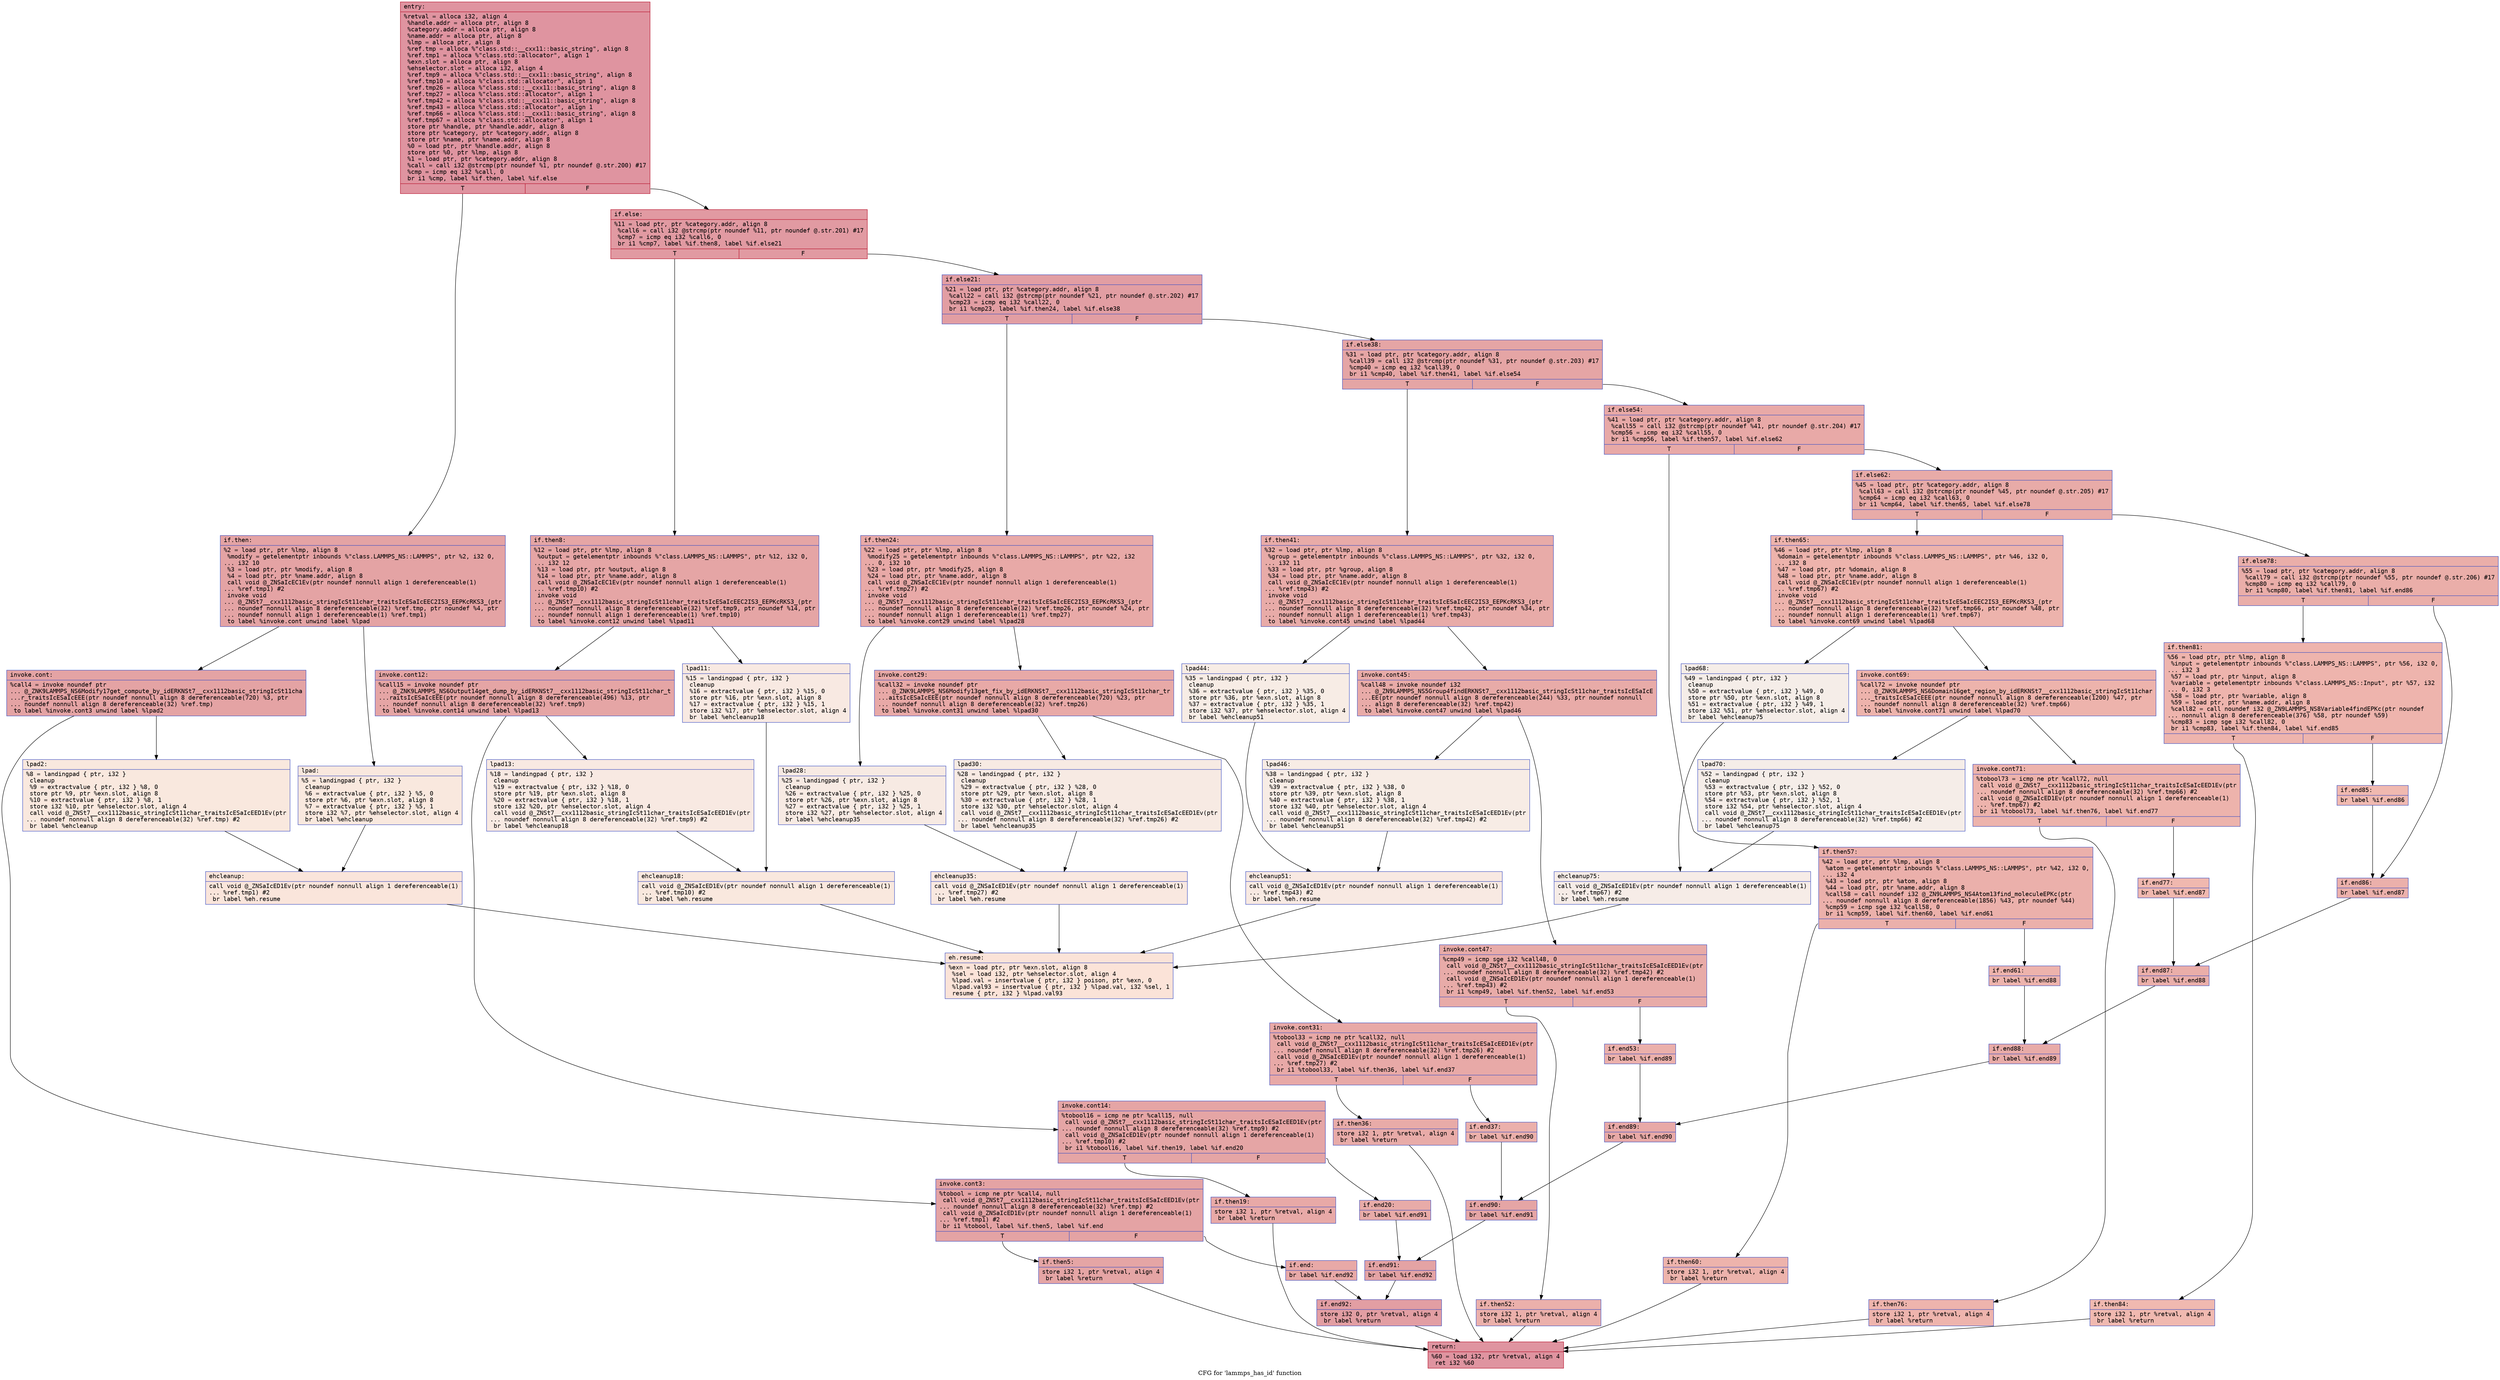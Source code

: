 digraph "CFG for 'lammps_has_id' function" {
	label="CFG for 'lammps_has_id' function";

	Node0x55bdf8116f80 [shape=record,color="#b70d28ff", style=filled, fillcolor="#b70d2870" fontname="Courier",label="{entry:\l|  %retval = alloca i32, align 4\l  %handle.addr = alloca ptr, align 8\l  %category.addr = alloca ptr, align 8\l  %name.addr = alloca ptr, align 8\l  %lmp = alloca ptr, align 8\l  %ref.tmp = alloca %\"class.std::__cxx11::basic_string\", align 8\l  %ref.tmp1 = alloca %\"class.std::allocator\", align 1\l  %exn.slot = alloca ptr, align 8\l  %ehselector.slot = alloca i32, align 4\l  %ref.tmp9 = alloca %\"class.std::__cxx11::basic_string\", align 8\l  %ref.tmp10 = alloca %\"class.std::allocator\", align 1\l  %ref.tmp26 = alloca %\"class.std::__cxx11::basic_string\", align 8\l  %ref.tmp27 = alloca %\"class.std::allocator\", align 1\l  %ref.tmp42 = alloca %\"class.std::__cxx11::basic_string\", align 8\l  %ref.tmp43 = alloca %\"class.std::allocator\", align 1\l  %ref.tmp66 = alloca %\"class.std::__cxx11::basic_string\", align 8\l  %ref.tmp67 = alloca %\"class.std::allocator\", align 1\l  store ptr %handle, ptr %handle.addr, align 8\l  store ptr %category, ptr %category.addr, align 8\l  store ptr %name, ptr %name.addr, align 8\l  %0 = load ptr, ptr %handle.addr, align 8\l  store ptr %0, ptr %lmp, align 8\l  %1 = load ptr, ptr %category.addr, align 8\l  %call = call i32 @strcmp(ptr noundef %1, ptr noundef @.str.200) #17\l  %cmp = icmp eq i32 %call, 0\l  br i1 %cmp, label %if.then, label %if.else\l|{<s0>T|<s1>F}}"];
	Node0x55bdf8116f80:s0 -> Node0x55bdf8118240[tooltip="entry -> if.then\nProbability 37.50%" ];
	Node0x55bdf8116f80:s1 -> Node0x55bdf81182b0[tooltip="entry -> if.else\nProbability 62.50%" ];
	Node0x55bdf8118240 [shape=record,color="#3d50c3ff", style=filled, fillcolor="#c32e3170" fontname="Courier",label="{if.then:\l|  %2 = load ptr, ptr %lmp, align 8\l  %modify = getelementptr inbounds %\"class.LAMMPS_NS::LAMMPS\", ptr %2, i32 0,\l... i32 10\l  %3 = load ptr, ptr %modify, align 8\l  %4 = load ptr, ptr %name.addr, align 8\l  call void @_ZNSaIcEC1Ev(ptr noundef nonnull align 1 dereferenceable(1)\l... %ref.tmp1) #2\l  invoke void\l... @_ZNSt7__cxx1112basic_stringIcSt11char_traitsIcESaIcEEC2IS3_EEPKcRKS3_(ptr\l... noundef nonnull align 8 dereferenceable(32) %ref.tmp, ptr noundef %4, ptr\l... noundef nonnull align 1 dereferenceable(1) %ref.tmp1)\l          to label %invoke.cont unwind label %lpad\l}"];
	Node0x55bdf8118240 -> Node0x55bdf8118960[tooltip="if.then -> invoke.cont\nProbability 100.00%" ];
	Node0x55bdf8118240 -> Node0x55bdf81189b0[tooltip="if.then -> lpad\nProbability 0.00%" ];
	Node0x55bdf8118960 [shape=record,color="#3d50c3ff", style=filled, fillcolor="#c32e3170" fontname="Courier",label="{invoke.cont:\l|  %call4 = invoke noundef ptr\l... @_ZNK9LAMMPS_NS6Modify17get_compute_by_idERKNSt7__cxx1112basic_stringIcSt11cha\l...r_traitsIcESaIcEEE(ptr noundef nonnull align 8 dereferenceable(720) %3, ptr\l... noundef nonnull align 8 dereferenceable(32) %ref.tmp)\l          to label %invoke.cont3 unwind label %lpad2\l}"];
	Node0x55bdf8118960 -> Node0x55bdf8118910[tooltip="invoke.cont -> invoke.cont3\nProbability 100.00%" ];
	Node0x55bdf8118960 -> Node0x55bdf8118c50[tooltip="invoke.cont -> lpad2\nProbability 0.00%" ];
	Node0x55bdf8118910 [shape=record,color="#3d50c3ff", style=filled, fillcolor="#c32e3170" fontname="Courier",label="{invoke.cont3:\l|  %tobool = icmp ne ptr %call4, null\l  call void @_ZNSt7__cxx1112basic_stringIcSt11char_traitsIcESaIcEED1Ev(ptr\l... noundef nonnull align 8 dereferenceable(32) %ref.tmp) #2\l  call void @_ZNSaIcED1Ev(ptr noundef nonnull align 1 dereferenceable(1)\l... %ref.tmp1) #2\l  br i1 %tobool, label %if.then5, label %if.end\l|{<s0>T|<s1>F}}"];
	Node0x55bdf8118910:s0 -> Node0x55bdf8119150[tooltip="invoke.cont3 -> if.then5\nProbability 62.50%" ];
	Node0x55bdf8118910:s1 -> Node0x55bdf81191d0[tooltip="invoke.cont3 -> if.end\nProbability 37.50%" ];
	Node0x55bdf8119150 [shape=record,color="#3d50c3ff", style=filled, fillcolor="#c5333470" fontname="Courier",label="{if.then5:\l|  store i32 1, ptr %retval, align 4\l  br label %return\l}"];
	Node0x55bdf8119150 -> Node0x55bdf81193d0[tooltip="if.then5 -> return\nProbability 100.00%" ];
	Node0x55bdf81189b0 [shape=record,color="#3d50c3ff", style=filled, fillcolor="#f2cab570" fontname="Courier",label="{lpad:\l|  %5 = landingpad \{ ptr, i32 \}\l          cleanup\l  %6 = extractvalue \{ ptr, i32 \} %5, 0\l  store ptr %6, ptr %exn.slot, align 8\l  %7 = extractvalue \{ ptr, i32 \} %5, 1\l  store i32 %7, ptr %ehselector.slot, align 4\l  br label %ehcleanup\l}"];
	Node0x55bdf81189b0 -> Node0x55bdf81196f0[tooltip="lpad -> ehcleanup\nProbability 100.00%" ];
	Node0x55bdf8118c50 [shape=record,color="#3d50c3ff", style=filled, fillcolor="#f2cab570" fontname="Courier",label="{lpad2:\l|  %8 = landingpad \{ ptr, i32 \}\l          cleanup\l  %9 = extractvalue \{ ptr, i32 \} %8, 0\l  store ptr %9, ptr %exn.slot, align 8\l  %10 = extractvalue \{ ptr, i32 \} %8, 1\l  store i32 %10, ptr %ehselector.slot, align 4\l  call void @_ZNSt7__cxx1112basic_stringIcSt11char_traitsIcESaIcEED1Ev(ptr\l... noundef nonnull align 8 dereferenceable(32) %ref.tmp) #2\l  br label %ehcleanup\l}"];
	Node0x55bdf8118c50 -> Node0x55bdf81196f0[tooltip="lpad2 -> ehcleanup\nProbability 100.00%" ];
	Node0x55bdf81196f0 [shape=record,color="#3d50c3ff", style=filled, fillcolor="#f4c5ad70" fontname="Courier",label="{ehcleanup:\l|  call void @_ZNSaIcED1Ev(ptr noundef nonnull align 1 dereferenceable(1)\l... %ref.tmp1) #2\l  br label %eh.resume\l}"];
	Node0x55bdf81196f0 -> Node0x55bdf8119d00[tooltip="ehcleanup -> eh.resume\nProbability 100.00%" ];
	Node0x55bdf81191d0 [shape=record,color="#3d50c3ff", style=filled, fillcolor="#ca3b3770" fontname="Courier",label="{if.end:\l|  br label %if.end92\l}"];
	Node0x55bdf81191d0 -> Node0x55bdf8119dc0[tooltip="if.end -> if.end92\nProbability 100.00%" ];
	Node0x55bdf81182b0 [shape=record,color="#b70d28ff", style=filled, fillcolor="#bb1b2c70" fontname="Courier",label="{if.else:\l|  %11 = load ptr, ptr %category.addr, align 8\l  %call6 = call i32 @strcmp(ptr noundef %11, ptr noundef @.str.201) #17\l  %cmp7 = icmp eq i32 %call6, 0\l  br i1 %cmp7, label %if.then8, label %if.else21\l|{<s0>T|<s1>F}}"];
	Node0x55bdf81182b0:s0 -> Node0x55bdf811a110[tooltip="if.else -> if.then8\nProbability 37.50%" ];
	Node0x55bdf81182b0:s1 -> Node0x55bdf811a190[tooltip="if.else -> if.else21\nProbability 62.50%" ];
	Node0x55bdf811a110 [shape=record,color="#3d50c3ff", style=filled, fillcolor="#c5333470" fontname="Courier",label="{if.then8:\l|  %12 = load ptr, ptr %lmp, align 8\l  %output = getelementptr inbounds %\"class.LAMMPS_NS::LAMMPS\", ptr %12, i32 0,\l... i32 12\l  %13 = load ptr, ptr %output, align 8\l  %14 = load ptr, ptr %name.addr, align 8\l  call void @_ZNSaIcEC1Ev(ptr noundef nonnull align 1 dereferenceable(1)\l... %ref.tmp10) #2\l  invoke void\l... @_ZNSt7__cxx1112basic_stringIcSt11char_traitsIcESaIcEEC2IS3_EEPKcRKS3_(ptr\l... noundef nonnull align 8 dereferenceable(32) %ref.tmp9, ptr noundef %14, ptr\l... noundef nonnull align 1 dereferenceable(1) %ref.tmp10)\l          to label %invoke.cont12 unwind label %lpad11\l}"];
	Node0x55bdf811a110 -> Node0x55bdf811a700[tooltip="if.then8 -> invoke.cont12\nProbability 100.00%" ];
	Node0x55bdf811a110 -> Node0x55bdf811a780[tooltip="if.then8 -> lpad11\nProbability 0.00%" ];
	Node0x55bdf811a700 [shape=record,color="#3d50c3ff", style=filled, fillcolor="#c5333470" fontname="Courier",label="{invoke.cont12:\l|  %call15 = invoke noundef ptr\l... @_ZNK9LAMMPS_NS6Output14get_dump_by_idERKNSt7__cxx1112basic_stringIcSt11char_t\l...raitsIcESaIcEEE(ptr noundef nonnull align 8 dereferenceable(496) %13, ptr\l... noundef nonnull align 8 dereferenceable(32) %ref.tmp9)\l          to label %invoke.cont14 unwind label %lpad13\l}"];
	Node0x55bdf811a700 -> Node0x55bdf811a6b0[tooltip="invoke.cont12 -> invoke.cont14\nProbability 100.00%" ];
	Node0x55bdf811a700 -> Node0x55bdf811aae0[tooltip="invoke.cont12 -> lpad13\nProbability 0.00%" ];
	Node0x55bdf811a6b0 [shape=record,color="#3d50c3ff", style=filled, fillcolor="#c5333470" fontname="Courier",label="{invoke.cont14:\l|  %tobool16 = icmp ne ptr %call15, null\l  call void @_ZNSt7__cxx1112basic_stringIcSt11char_traitsIcESaIcEED1Ev(ptr\l... noundef nonnull align 8 dereferenceable(32) %ref.tmp9) #2\l  call void @_ZNSaIcED1Ev(ptr noundef nonnull align 1 dereferenceable(1)\l... %ref.tmp10) #2\l  br i1 %tobool16, label %if.then19, label %if.end20\l|{<s0>T|<s1>F}}"];
	Node0x55bdf811a6b0:s0 -> Node0x55bdf8118540[tooltip="invoke.cont14 -> if.then19\nProbability 62.50%" ];
	Node0x55bdf811a6b0:s1 -> Node0x55bdf81185c0[tooltip="invoke.cont14 -> if.end20\nProbability 37.50%" ];
	Node0x55bdf8118540 [shape=record,color="#3d50c3ff", style=filled, fillcolor="#ca3b3770" fontname="Courier",label="{if.then19:\l|  store i32 1, ptr %retval, align 4\l  br label %return\l}"];
	Node0x55bdf8118540 -> Node0x55bdf81193d0[tooltip="if.then19 -> return\nProbability 100.00%" ];
	Node0x55bdf811a780 [shape=record,color="#3d50c3ff", style=filled, fillcolor="#efcebd70" fontname="Courier",label="{lpad11:\l|  %15 = landingpad \{ ptr, i32 \}\l          cleanup\l  %16 = extractvalue \{ ptr, i32 \} %15, 0\l  store ptr %16, ptr %exn.slot, align 8\l  %17 = extractvalue \{ ptr, i32 \} %15, 1\l  store i32 %17, ptr %ehselector.slot, align 4\l  br label %ehcleanup18\l}"];
	Node0x55bdf811a780 -> Node0x55bdf811b970[tooltip="lpad11 -> ehcleanup18\nProbability 100.00%" ];
	Node0x55bdf811aae0 [shape=record,color="#3d50c3ff", style=filled, fillcolor="#efcebd70" fontname="Courier",label="{lpad13:\l|  %18 = landingpad \{ ptr, i32 \}\l          cleanup\l  %19 = extractvalue \{ ptr, i32 \} %18, 0\l  store ptr %19, ptr %exn.slot, align 8\l  %20 = extractvalue \{ ptr, i32 \} %18, 1\l  store i32 %20, ptr %ehselector.slot, align 4\l  call void @_ZNSt7__cxx1112basic_stringIcSt11char_traitsIcESaIcEED1Ev(ptr\l... noundef nonnull align 8 dereferenceable(32) %ref.tmp9) #2\l  br label %ehcleanup18\l}"];
	Node0x55bdf811aae0 -> Node0x55bdf811b970[tooltip="lpad13 -> ehcleanup18\nProbability 100.00%" ];
	Node0x55bdf811b970 [shape=record,color="#3d50c3ff", style=filled, fillcolor="#f2cab570" fontname="Courier",label="{ehcleanup18:\l|  call void @_ZNSaIcED1Ev(ptr noundef nonnull align 1 dereferenceable(1)\l... %ref.tmp10) #2\l  br label %eh.resume\l}"];
	Node0x55bdf811b970 -> Node0x55bdf8119d00[tooltip="ehcleanup18 -> eh.resume\nProbability 100.00%" ];
	Node0x55bdf81185c0 [shape=record,color="#3d50c3ff", style=filled, fillcolor="#cc403a70" fontname="Courier",label="{if.end20:\l|  br label %if.end91\l}"];
	Node0x55bdf81185c0 -> Node0x55bdf811c000[tooltip="if.end20 -> if.end91\nProbability 100.00%" ];
	Node0x55bdf811a190 [shape=record,color="#3d50c3ff", style=filled, fillcolor="#be242e70" fontname="Courier",label="{if.else21:\l|  %21 = load ptr, ptr %category.addr, align 8\l  %call22 = call i32 @strcmp(ptr noundef %21, ptr noundef @.str.202) #17\l  %cmp23 = icmp eq i32 %call22, 0\l  br i1 %cmp23, label %if.then24, label %if.else38\l|{<s0>T|<s1>F}}"];
	Node0x55bdf811a190:s0 -> Node0x55bdf811c320[tooltip="if.else21 -> if.then24\nProbability 37.50%" ];
	Node0x55bdf811a190:s1 -> Node0x55bdf811c3a0[tooltip="if.else21 -> if.else38\nProbability 62.50%" ];
	Node0x55bdf811c320 [shape=record,color="#3d50c3ff", style=filled, fillcolor="#ca3b3770" fontname="Courier",label="{if.then24:\l|  %22 = load ptr, ptr %lmp, align 8\l  %modify25 = getelementptr inbounds %\"class.LAMMPS_NS::LAMMPS\", ptr %22, i32\l... 0, i32 10\l  %23 = load ptr, ptr %modify25, align 8\l  %24 = load ptr, ptr %name.addr, align 8\l  call void @_ZNSaIcEC1Ev(ptr noundef nonnull align 1 dereferenceable(1)\l... %ref.tmp27) #2\l  invoke void\l... @_ZNSt7__cxx1112basic_stringIcSt11char_traitsIcESaIcEEC2IS3_EEPKcRKS3_(ptr\l... noundef nonnull align 8 dereferenceable(32) %ref.tmp26, ptr noundef %24, ptr\l... noundef nonnull align 1 dereferenceable(1) %ref.tmp27)\l          to label %invoke.cont29 unwind label %lpad28\l}"];
	Node0x55bdf811c320 -> Node0x55bdf811c8c0[tooltip="if.then24 -> invoke.cont29\nProbability 100.00%" ];
	Node0x55bdf811c320 -> Node0x55bdf811c940[tooltip="if.then24 -> lpad28\nProbability 0.00%" ];
	Node0x55bdf811c8c0 [shape=record,color="#3d50c3ff", style=filled, fillcolor="#ca3b3770" fontname="Courier",label="{invoke.cont29:\l|  %call32 = invoke noundef ptr\l... @_ZNK9LAMMPS_NS6Modify13get_fix_by_idERKNSt7__cxx1112basic_stringIcSt11char_tr\l...aitsIcESaIcEEE(ptr noundef nonnull align 8 dereferenceable(720) %23, ptr\l... noundef nonnull align 8 dereferenceable(32) %ref.tmp26)\l          to label %invoke.cont31 unwind label %lpad30\l}"];
	Node0x55bdf811c8c0 -> Node0x55bdf811c870[tooltip="invoke.cont29 -> invoke.cont31\nProbability 100.00%" ];
	Node0x55bdf811c8c0 -> Node0x55bdf811cc40[tooltip="invoke.cont29 -> lpad30\nProbability 0.00%" ];
	Node0x55bdf811c870 [shape=record,color="#3d50c3ff", style=filled, fillcolor="#ca3b3770" fontname="Courier",label="{invoke.cont31:\l|  %tobool33 = icmp ne ptr %call32, null\l  call void @_ZNSt7__cxx1112basic_stringIcSt11char_traitsIcESaIcEED1Ev(ptr\l... noundef nonnull align 8 dereferenceable(32) %ref.tmp26) #2\l  call void @_ZNSaIcED1Ev(ptr noundef nonnull align 1 dereferenceable(1)\l... %ref.tmp27) #2\l  br i1 %tobool33, label %if.then36, label %if.end37\l|{<s0>T|<s1>F}}"];
	Node0x55bdf811c870:s0 -> Node0x55bdf811d1b0[tooltip="invoke.cont31 -> if.then36\nProbability 62.50%" ];
	Node0x55bdf811c870:s1 -> Node0x55bdf811d230[tooltip="invoke.cont31 -> if.end37\nProbability 37.50%" ];
	Node0x55bdf811d1b0 [shape=record,color="#3d50c3ff", style=filled, fillcolor="#cc403a70" fontname="Courier",label="{if.then36:\l|  store i32 1, ptr %retval, align 4\l  br label %return\l}"];
	Node0x55bdf811d1b0 -> Node0x55bdf81193d0[tooltip="if.then36 -> return\nProbability 100.00%" ];
	Node0x55bdf811c940 [shape=record,color="#3d50c3ff", style=filled, fillcolor="#eed0c070" fontname="Courier",label="{lpad28:\l|  %25 = landingpad \{ ptr, i32 \}\l          cleanup\l  %26 = extractvalue \{ ptr, i32 \} %25, 0\l  store ptr %26, ptr %exn.slot, align 8\l  %27 = extractvalue \{ ptr, i32 \} %25, 1\l  store i32 %27, ptr %ehselector.slot, align 4\l  br label %ehcleanup35\l}"];
	Node0x55bdf811c940 -> Node0x55bdf811d6f0[tooltip="lpad28 -> ehcleanup35\nProbability 100.00%" ];
	Node0x55bdf811cc40 [shape=record,color="#3d50c3ff", style=filled, fillcolor="#eed0c070" fontname="Courier",label="{lpad30:\l|  %28 = landingpad \{ ptr, i32 \}\l          cleanup\l  %29 = extractvalue \{ ptr, i32 \} %28, 0\l  store ptr %29, ptr %exn.slot, align 8\l  %30 = extractvalue \{ ptr, i32 \} %28, 1\l  store i32 %30, ptr %ehselector.slot, align 4\l  call void @_ZNSt7__cxx1112basic_stringIcSt11char_traitsIcESaIcEED1Ev(ptr\l... noundef nonnull align 8 dereferenceable(32) %ref.tmp26) #2\l  br label %ehcleanup35\l}"];
	Node0x55bdf811cc40 -> Node0x55bdf811d6f0[tooltip="lpad30 -> ehcleanup35\nProbability 100.00%" ];
	Node0x55bdf811d6f0 [shape=record,color="#3d50c3ff", style=filled, fillcolor="#f1ccb870" fontname="Courier",label="{ehcleanup35:\l|  call void @_ZNSaIcED1Ev(ptr noundef nonnull align 1 dereferenceable(1)\l... %ref.tmp27) #2\l  br label %eh.resume\l}"];
	Node0x55bdf811d6f0 -> Node0x55bdf8119d00[tooltip="ehcleanup35 -> eh.resume\nProbability 100.00%" ];
	Node0x55bdf811d230 [shape=record,color="#3d50c3ff", style=filled, fillcolor="#d24b4070" fontname="Courier",label="{if.end37:\l|  br label %if.end90\l}"];
	Node0x55bdf811d230 -> Node0x55bdf811dd10[tooltip="if.end37 -> if.end90\nProbability 100.00%" ];
	Node0x55bdf811c3a0 [shape=record,color="#3d50c3ff", style=filled, fillcolor="#c5333470" fontname="Courier",label="{if.else38:\l|  %31 = load ptr, ptr %category.addr, align 8\l  %call39 = call i32 @strcmp(ptr noundef %31, ptr noundef @.str.203) #17\l  %cmp40 = icmp eq i32 %call39, 0\l  br i1 %cmp40, label %if.then41, label %if.else54\l|{<s0>T|<s1>F}}"];
	Node0x55bdf811c3a0:s0 -> Node0x55bdf811e030[tooltip="if.else38 -> if.then41\nProbability 37.50%" ];
	Node0x55bdf811c3a0:s1 -> Node0x55bdf811e0b0[tooltip="if.else38 -> if.else54\nProbability 62.50%" ];
	Node0x55bdf811e030 [shape=record,color="#3d50c3ff", style=filled, fillcolor="#cc403a70" fontname="Courier",label="{if.then41:\l|  %32 = load ptr, ptr %lmp, align 8\l  %group = getelementptr inbounds %\"class.LAMMPS_NS::LAMMPS\", ptr %32, i32 0,\l... i32 11\l  %33 = load ptr, ptr %group, align 8\l  %34 = load ptr, ptr %name.addr, align 8\l  call void @_ZNSaIcEC1Ev(ptr noundef nonnull align 1 dereferenceable(1)\l... %ref.tmp43) #2\l  invoke void\l... @_ZNSt7__cxx1112basic_stringIcSt11char_traitsIcESaIcEEC2IS3_EEPKcRKS3_(ptr\l... noundef nonnull align 8 dereferenceable(32) %ref.tmp42, ptr noundef %34, ptr\l... noundef nonnull align 1 dereferenceable(1) %ref.tmp43)\l          to label %invoke.cont45 unwind label %lpad44\l}"];
	Node0x55bdf811e030 -> Node0x55bdf811e5c0[tooltip="if.then41 -> invoke.cont45\nProbability 100.00%" ];
	Node0x55bdf811e030 -> Node0x55bdf811e640[tooltip="if.then41 -> lpad44\nProbability 0.00%" ];
	Node0x55bdf811e5c0 [shape=record,color="#3d50c3ff", style=filled, fillcolor="#cc403a70" fontname="Courier",label="{invoke.cont45:\l|  %call48 = invoke noundef i32\l... @_ZN9LAMMPS_NS5Group4findERKNSt7__cxx1112basic_stringIcSt11char_traitsIcESaIcE\l...EE(ptr noundef nonnull align 8 dereferenceable(244) %33, ptr noundef nonnull\l... align 8 dereferenceable(32) %ref.tmp42)\l          to label %invoke.cont47 unwind label %lpad46\l}"];
	Node0x55bdf811e5c0 -> Node0x55bdf811e570[tooltip="invoke.cont45 -> invoke.cont47\nProbability 100.00%" ];
	Node0x55bdf811e5c0 -> Node0x55bdf811e930[tooltip="invoke.cont45 -> lpad46\nProbability 0.00%" ];
	Node0x55bdf811e570 [shape=record,color="#3d50c3ff", style=filled, fillcolor="#cc403a70" fontname="Courier",label="{invoke.cont47:\l|  %cmp49 = icmp sge i32 %call48, 0\l  call void @_ZNSt7__cxx1112basic_stringIcSt11char_traitsIcESaIcEED1Ev(ptr\l... noundef nonnull align 8 dereferenceable(32) %ref.tmp42) #2\l  call void @_ZNSaIcED1Ev(ptr noundef nonnull align 1 dereferenceable(1)\l... %ref.tmp43) #2\l  br i1 %cmp49, label %if.then52, label %if.end53\l|{<s0>T|<s1>F}}"];
	Node0x55bdf811e570:s0 -> Node0x55bdf811ee80[tooltip="invoke.cont47 -> if.then52\nProbability 50.00%" ];
	Node0x55bdf811e570:s1 -> Node0x55bdf811ef00[tooltip="invoke.cont47 -> if.end53\nProbability 50.00%" ];
	Node0x55bdf811ee80 [shape=record,color="#3d50c3ff", style=filled, fillcolor="#d24b4070" fontname="Courier",label="{if.then52:\l|  store i32 1, ptr %retval, align 4\l  br label %return\l}"];
	Node0x55bdf811ee80 -> Node0x55bdf81193d0[tooltip="if.then52 -> return\nProbability 100.00%" ];
	Node0x55bdf811e640 [shape=record,color="#3d50c3ff", style=filled, fillcolor="#ecd3c570" fontname="Courier",label="{lpad44:\l|  %35 = landingpad \{ ptr, i32 \}\l          cleanup\l  %36 = extractvalue \{ ptr, i32 \} %35, 0\l  store ptr %36, ptr %exn.slot, align 8\l  %37 = extractvalue \{ ptr, i32 \} %35, 1\l  store i32 %37, ptr %ehselector.slot, align 4\l  br label %ehcleanup51\l}"];
	Node0x55bdf811e640 -> Node0x55bdf811f3d0[tooltip="lpad44 -> ehcleanup51\nProbability 100.00%" ];
	Node0x55bdf811e930 [shape=record,color="#3d50c3ff", style=filled, fillcolor="#ecd3c570" fontname="Courier",label="{lpad46:\l|  %38 = landingpad \{ ptr, i32 \}\l          cleanup\l  %39 = extractvalue \{ ptr, i32 \} %38, 0\l  store ptr %39, ptr %exn.slot, align 8\l  %40 = extractvalue \{ ptr, i32 \} %38, 1\l  store i32 %40, ptr %ehselector.slot, align 4\l  call void @_ZNSt7__cxx1112basic_stringIcSt11char_traitsIcESaIcEED1Ev(ptr\l... noundef nonnull align 8 dereferenceable(32) %ref.tmp42) #2\l  br label %ehcleanup51\l}"];
	Node0x55bdf811e930 -> Node0x55bdf811f3d0[tooltip="lpad46 -> ehcleanup51\nProbability 100.00%" ];
	Node0x55bdf811f3d0 [shape=record,color="#3d50c3ff", style=filled, fillcolor="#efcebd70" fontname="Courier",label="{ehcleanup51:\l|  call void @_ZNSaIcED1Ev(ptr noundef nonnull align 1 dereferenceable(1)\l... %ref.tmp43) #2\l  br label %eh.resume\l}"];
	Node0x55bdf811f3d0 -> Node0x55bdf8119d00[tooltip="ehcleanup51 -> eh.resume\nProbability 100.00%" ];
	Node0x55bdf811ef00 [shape=record,color="#3d50c3ff", style=filled, fillcolor="#d24b4070" fontname="Courier",label="{if.end53:\l|  br label %if.end89\l}"];
	Node0x55bdf811ef00 -> Node0x55bdf811fa60[tooltip="if.end53 -> if.end89\nProbability 100.00%" ];
	Node0x55bdf811e0b0 [shape=record,color="#3d50c3ff", style=filled, fillcolor="#ca3b3770" fontname="Courier",label="{if.else54:\l|  %41 = load ptr, ptr %category.addr, align 8\l  %call55 = call i32 @strcmp(ptr noundef %41, ptr noundef @.str.204) #17\l  %cmp56 = icmp eq i32 %call55, 0\l  br i1 %cmp56, label %if.then57, label %if.else62\l|{<s0>T|<s1>F}}"];
	Node0x55bdf811e0b0:s0 -> Node0x55bdf811fd80[tooltip="if.else54 -> if.then57\nProbability 37.50%" ];
	Node0x55bdf811e0b0:s1 -> Node0x55bdf811fe00[tooltip="if.else54 -> if.else62\nProbability 62.50%" ];
	Node0x55bdf811fd80 [shape=record,color="#3d50c3ff", style=filled, fillcolor="#d24b4070" fontname="Courier",label="{if.then57:\l|  %42 = load ptr, ptr %lmp, align 8\l  %atom = getelementptr inbounds %\"class.LAMMPS_NS::LAMMPS\", ptr %42, i32 0,\l... i32 4\l  %43 = load ptr, ptr %atom, align 8\l  %44 = load ptr, ptr %name.addr, align 8\l  %call58 = call noundef i32 @_ZN9LAMMPS_NS4Atom13find_moleculeEPKc(ptr\l... noundef nonnull align 8 dereferenceable(1856) %43, ptr noundef %44)\l  %cmp59 = icmp sge i32 %call58, 0\l  br i1 %cmp59, label %if.then60, label %if.end61\l|{<s0>T|<s1>F}}"];
	Node0x55bdf811fd80:s0 -> Node0x55bdf8120450[tooltip="if.then57 -> if.then60\nProbability 50.00%" ];
	Node0x55bdf811fd80:s1 -> Node0x55bdf81204a0[tooltip="if.then57 -> if.end61\nProbability 50.00%" ];
	Node0x55bdf8120450 [shape=record,color="#3d50c3ff", style=filled, fillcolor="#d6524470" fontname="Courier",label="{if.then60:\l|  store i32 1, ptr %retval, align 4\l  br label %return\l}"];
	Node0x55bdf8120450 -> Node0x55bdf81193d0[tooltip="if.then60 -> return\nProbability 100.00%" ];
	Node0x55bdf81204a0 [shape=record,color="#3d50c3ff", style=filled, fillcolor="#d6524470" fontname="Courier",label="{if.end61:\l|  br label %if.end88\l}"];
	Node0x55bdf81204a0 -> Node0x55bdf8120740[tooltip="if.end61 -> if.end88\nProbability 100.00%" ];
	Node0x55bdf811fe00 [shape=record,color="#3d50c3ff", style=filled, fillcolor="#cc403a70" fontname="Courier",label="{if.else62:\l|  %45 = load ptr, ptr %category.addr, align 8\l  %call63 = call i32 @strcmp(ptr noundef %45, ptr noundef @.str.205) #17\l  %cmp64 = icmp eq i32 %call63, 0\l  br i1 %cmp64, label %if.then65, label %if.else78\l|{<s0>T|<s1>F}}"];
	Node0x55bdf811fe00:s0 -> Node0x55bdf8120ab0[tooltip="if.else62 -> if.then65\nProbability 37.50%" ];
	Node0x55bdf811fe00:s1 -> Node0x55bdf8120b30[tooltip="if.else62 -> if.else78\nProbability 62.50%" ];
	Node0x55bdf8120ab0 [shape=record,color="#3d50c3ff", style=filled, fillcolor="#d6524470" fontname="Courier",label="{if.then65:\l|  %46 = load ptr, ptr %lmp, align 8\l  %domain = getelementptr inbounds %\"class.LAMMPS_NS::LAMMPS\", ptr %46, i32 0,\l... i32 8\l  %47 = load ptr, ptr %domain, align 8\l  %48 = load ptr, ptr %name.addr, align 8\l  call void @_ZNSaIcEC1Ev(ptr noundef nonnull align 1 dereferenceable(1)\l... %ref.tmp67) #2\l  invoke void\l... @_ZNSt7__cxx1112basic_stringIcSt11char_traitsIcESaIcEEC2IS3_EEPKcRKS3_(ptr\l... noundef nonnull align 8 dereferenceable(32) %ref.tmp66, ptr noundef %48, ptr\l... noundef nonnull align 1 dereferenceable(1) %ref.tmp67)\l          to label %invoke.cont69 unwind label %lpad68\l}"];
	Node0x55bdf8120ab0 -> Node0x55bdf811b3a0[tooltip="if.then65 -> invoke.cont69\nProbability 100.00%" ];
	Node0x55bdf8120ab0 -> Node0x55bdf811b420[tooltip="if.then65 -> lpad68\nProbability 0.00%" ];
	Node0x55bdf811b3a0 [shape=record,color="#3d50c3ff", style=filled, fillcolor="#d6524470" fontname="Courier",label="{invoke.cont69:\l|  %call72 = invoke noundef ptr\l... @_ZNK9LAMMPS_NS6Domain16get_region_by_idERKNSt7__cxx1112basic_stringIcSt11char\l..._traitsIcESaIcEEE(ptr noundef nonnull align 8 dereferenceable(1200) %47, ptr\l... noundef nonnull align 8 dereferenceable(32) %ref.tmp66)\l          to label %invoke.cont71 unwind label %lpad70\l}"];
	Node0x55bdf811b3a0 -> Node0x55bdf811b350[tooltip="invoke.cont69 -> invoke.cont71\nProbability 100.00%" ];
	Node0x55bdf811b3a0 -> Node0x55bdf81221f0[tooltip="invoke.cont69 -> lpad70\nProbability 0.00%" ];
	Node0x55bdf811b350 [shape=record,color="#3d50c3ff", style=filled, fillcolor="#d6524470" fontname="Courier",label="{invoke.cont71:\l|  %tobool73 = icmp ne ptr %call72, null\l  call void @_ZNSt7__cxx1112basic_stringIcSt11char_traitsIcESaIcEED1Ev(ptr\l... noundef nonnull align 8 dereferenceable(32) %ref.tmp66) #2\l  call void @_ZNSaIcED1Ev(ptr noundef nonnull align 1 dereferenceable(1)\l... %ref.tmp67) #2\l  br i1 %tobool73, label %if.then76, label %if.end77\l|{<s0>T|<s1>F}}"];
	Node0x55bdf811b350:s0 -> Node0x55bdf8122820[tooltip="invoke.cont71 -> if.then76\nProbability 62.50%" ];
	Node0x55bdf811b350:s1 -> Node0x55bdf81228a0[tooltip="invoke.cont71 -> if.end77\nProbability 37.50%" ];
	Node0x55bdf8122820 [shape=record,color="#3d50c3ff", style=filled, fillcolor="#d8564670" fontname="Courier",label="{if.then76:\l|  store i32 1, ptr %retval, align 4\l  br label %return\l}"];
	Node0x55bdf8122820 -> Node0x55bdf81193d0[tooltip="if.then76 -> return\nProbability 100.00%" ];
	Node0x55bdf811b420 [shape=record,color="#3d50c3ff", style=filled, fillcolor="#e8d6cc70" fontname="Courier",label="{lpad68:\l|  %49 = landingpad \{ ptr, i32 \}\l          cleanup\l  %50 = extractvalue \{ ptr, i32 \} %49, 0\l  store ptr %50, ptr %exn.slot, align 8\l  %51 = extractvalue \{ ptr, i32 \} %49, 1\l  store i32 %51, ptr %ehselector.slot, align 4\l  br label %ehcleanup75\l}"];
	Node0x55bdf811b420 -> Node0x55bdf8122d60[tooltip="lpad68 -> ehcleanup75\nProbability 100.00%" ];
	Node0x55bdf81221f0 [shape=record,color="#3d50c3ff", style=filled, fillcolor="#e8d6cc70" fontname="Courier",label="{lpad70:\l|  %52 = landingpad \{ ptr, i32 \}\l          cleanup\l  %53 = extractvalue \{ ptr, i32 \} %52, 0\l  store ptr %53, ptr %exn.slot, align 8\l  %54 = extractvalue \{ ptr, i32 \} %52, 1\l  store i32 %54, ptr %ehselector.slot, align 4\l  call void @_ZNSt7__cxx1112basic_stringIcSt11char_traitsIcESaIcEED1Ev(ptr\l... noundef nonnull align 8 dereferenceable(32) %ref.tmp66) #2\l  br label %ehcleanup75\l}"];
	Node0x55bdf81221f0 -> Node0x55bdf8122d60[tooltip="lpad70 -> ehcleanup75\nProbability 100.00%" ];
	Node0x55bdf8122d60 [shape=record,color="#3d50c3ff", style=filled, fillcolor="#ead5c970" fontname="Courier",label="{ehcleanup75:\l|  call void @_ZNSaIcED1Ev(ptr noundef nonnull align 1 dereferenceable(1)\l... %ref.tmp67) #2\l  br label %eh.resume\l}"];
	Node0x55bdf8122d60 -> Node0x55bdf8119d00[tooltip="ehcleanup75 -> eh.resume\nProbability 100.00%" ];
	Node0x55bdf81228a0 [shape=record,color="#3d50c3ff", style=filled, fillcolor="#dc5d4a70" fontname="Courier",label="{if.end77:\l|  br label %if.end87\l}"];
	Node0x55bdf81228a0 -> Node0x55bdf81233f0[tooltip="if.end77 -> if.end87\nProbability 100.00%" ];
	Node0x55bdf8120b30 [shape=record,color="#3d50c3ff", style=filled, fillcolor="#d0473d70" fontname="Courier",label="{if.else78:\l|  %55 = load ptr, ptr %category.addr, align 8\l  %call79 = call i32 @strcmp(ptr noundef %55, ptr noundef @.str.206) #17\l  %cmp80 = icmp eq i32 %call79, 0\l  br i1 %cmp80, label %if.then81, label %if.end86\l|{<s0>T|<s1>F}}"];
	Node0x55bdf8120b30:s0 -> Node0x55bdf8123710[tooltip="if.else78 -> if.then81\nProbability 37.50%" ];
	Node0x55bdf8120b30:s1 -> Node0x55bdf8123790[tooltip="if.else78 -> if.end86\nProbability 62.50%" ];
	Node0x55bdf8123710 [shape=record,color="#3d50c3ff", style=filled, fillcolor="#d8564670" fontname="Courier",label="{if.then81:\l|  %56 = load ptr, ptr %lmp, align 8\l  %input = getelementptr inbounds %\"class.LAMMPS_NS::LAMMPS\", ptr %56, i32 0,\l... i32 3\l  %57 = load ptr, ptr %input, align 8\l  %variable = getelementptr inbounds %\"class.LAMMPS_NS::Input\", ptr %57, i32\l... 0, i32 3\l  %58 = load ptr, ptr %variable, align 8\l  %59 = load ptr, ptr %name.addr, align 8\l  %call82 = call noundef i32 @_ZN9LAMMPS_NS8Variable4findEPKc(ptr noundef\l... nonnull align 8 dereferenceable(376) %58, ptr noundef %59)\l  %cmp83 = icmp sge i32 %call82, 0\l  br i1 %cmp83, label %if.then84, label %if.end85\l|{<s0>T|<s1>F}}"];
	Node0x55bdf8123710:s0 -> Node0x55bdf8123ed0[tooltip="if.then81 -> if.then84\nProbability 50.00%" ];
	Node0x55bdf8123710:s1 -> Node0x55bdf8123f20[tooltip="if.then81 -> if.end85\nProbability 50.00%" ];
	Node0x55bdf8123ed0 [shape=record,color="#3d50c3ff", style=filled, fillcolor="#de614d70" fontname="Courier",label="{if.then84:\l|  store i32 1, ptr %retval, align 4\l  br label %return\l}"];
	Node0x55bdf8123ed0 -> Node0x55bdf81193d0[tooltip="if.then84 -> return\nProbability 100.00%" ];
	Node0x55bdf8123f20 [shape=record,color="#3d50c3ff", style=filled, fillcolor="#de614d70" fontname="Courier",label="{if.end85:\l|  br label %if.end86\l}"];
	Node0x55bdf8123f20 -> Node0x55bdf8123790[tooltip="if.end85 -> if.end86\nProbability 100.00%" ];
	Node0x55bdf8123790 [shape=record,color="#3d50c3ff", style=filled, fillcolor="#d24b4070" fontname="Courier",label="{if.end86:\l|  br label %if.end87\l}"];
	Node0x55bdf8123790 -> Node0x55bdf81233f0[tooltip="if.end86 -> if.end87\nProbability 100.00%" ];
	Node0x55bdf81233f0 [shape=record,color="#3d50c3ff", style=filled, fillcolor="#d0473d70" fontname="Courier",label="{if.end87:\l|  br label %if.end88\l}"];
	Node0x55bdf81233f0 -> Node0x55bdf8120740[tooltip="if.end87 -> if.end88\nProbability 100.00%" ];
	Node0x55bdf8120740 [shape=record,color="#3d50c3ff", style=filled, fillcolor="#cc403a70" fontname="Courier",label="{if.end88:\l|  br label %if.end89\l}"];
	Node0x55bdf8120740 -> Node0x55bdf811fa60[tooltip="if.end88 -> if.end89\nProbability 100.00%" ];
	Node0x55bdf811fa60 [shape=record,color="#3d50c3ff", style=filled, fillcolor="#ca3b3770" fontname="Courier",label="{if.end89:\l|  br label %if.end90\l}"];
	Node0x55bdf811fa60 -> Node0x55bdf811dd10[tooltip="if.end89 -> if.end90\nProbability 100.00%" ];
	Node0x55bdf811dd10 [shape=record,color="#3d50c3ff", style=filled, fillcolor="#c5333470" fontname="Courier",label="{if.end90:\l|  br label %if.end91\l}"];
	Node0x55bdf811dd10 -> Node0x55bdf811c000[tooltip="if.end90 -> if.end91\nProbability 100.00%" ];
	Node0x55bdf811c000 [shape=record,color="#3d50c3ff", style=filled, fillcolor="#c32e3170" fontname="Courier",label="{if.end91:\l|  br label %if.end92\l}"];
	Node0x55bdf811c000 -> Node0x55bdf8119dc0[tooltip="if.end91 -> if.end92\nProbability 100.00%" ];
	Node0x55bdf8119dc0 [shape=record,color="#3d50c3ff", style=filled, fillcolor="#be242e70" fontname="Courier",label="{if.end92:\l|  store i32 0, ptr %retval, align 4\l  br label %return\l}"];
	Node0x55bdf8119dc0 -> Node0x55bdf81193d0[tooltip="if.end92 -> return\nProbability 100.00%" ];
	Node0x55bdf81193d0 [shape=record,color="#b70d28ff", style=filled, fillcolor="#b70d2870" fontname="Courier",label="{return:\l|  %60 = load i32, ptr %retval, align 4\l  ret i32 %60\l}"];
	Node0x55bdf8119d00 [shape=record,color="#3d50c3ff", style=filled, fillcolor="#f6bfa670" fontname="Courier",label="{eh.resume:\l|  %exn = load ptr, ptr %exn.slot, align 8\l  %sel = load i32, ptr %ehselector.slot, align 4\l  %lpad.val = insertvalue \{ ptr, i32 \} poison, ptr %exn, 0\l  %lpad.val93 = insertvalue \{ ptr, i32 \} %lpad.val, i32 %sel, 1\l  resume \{ ptr, i32 \} %lpad.val93\l}"];
}
